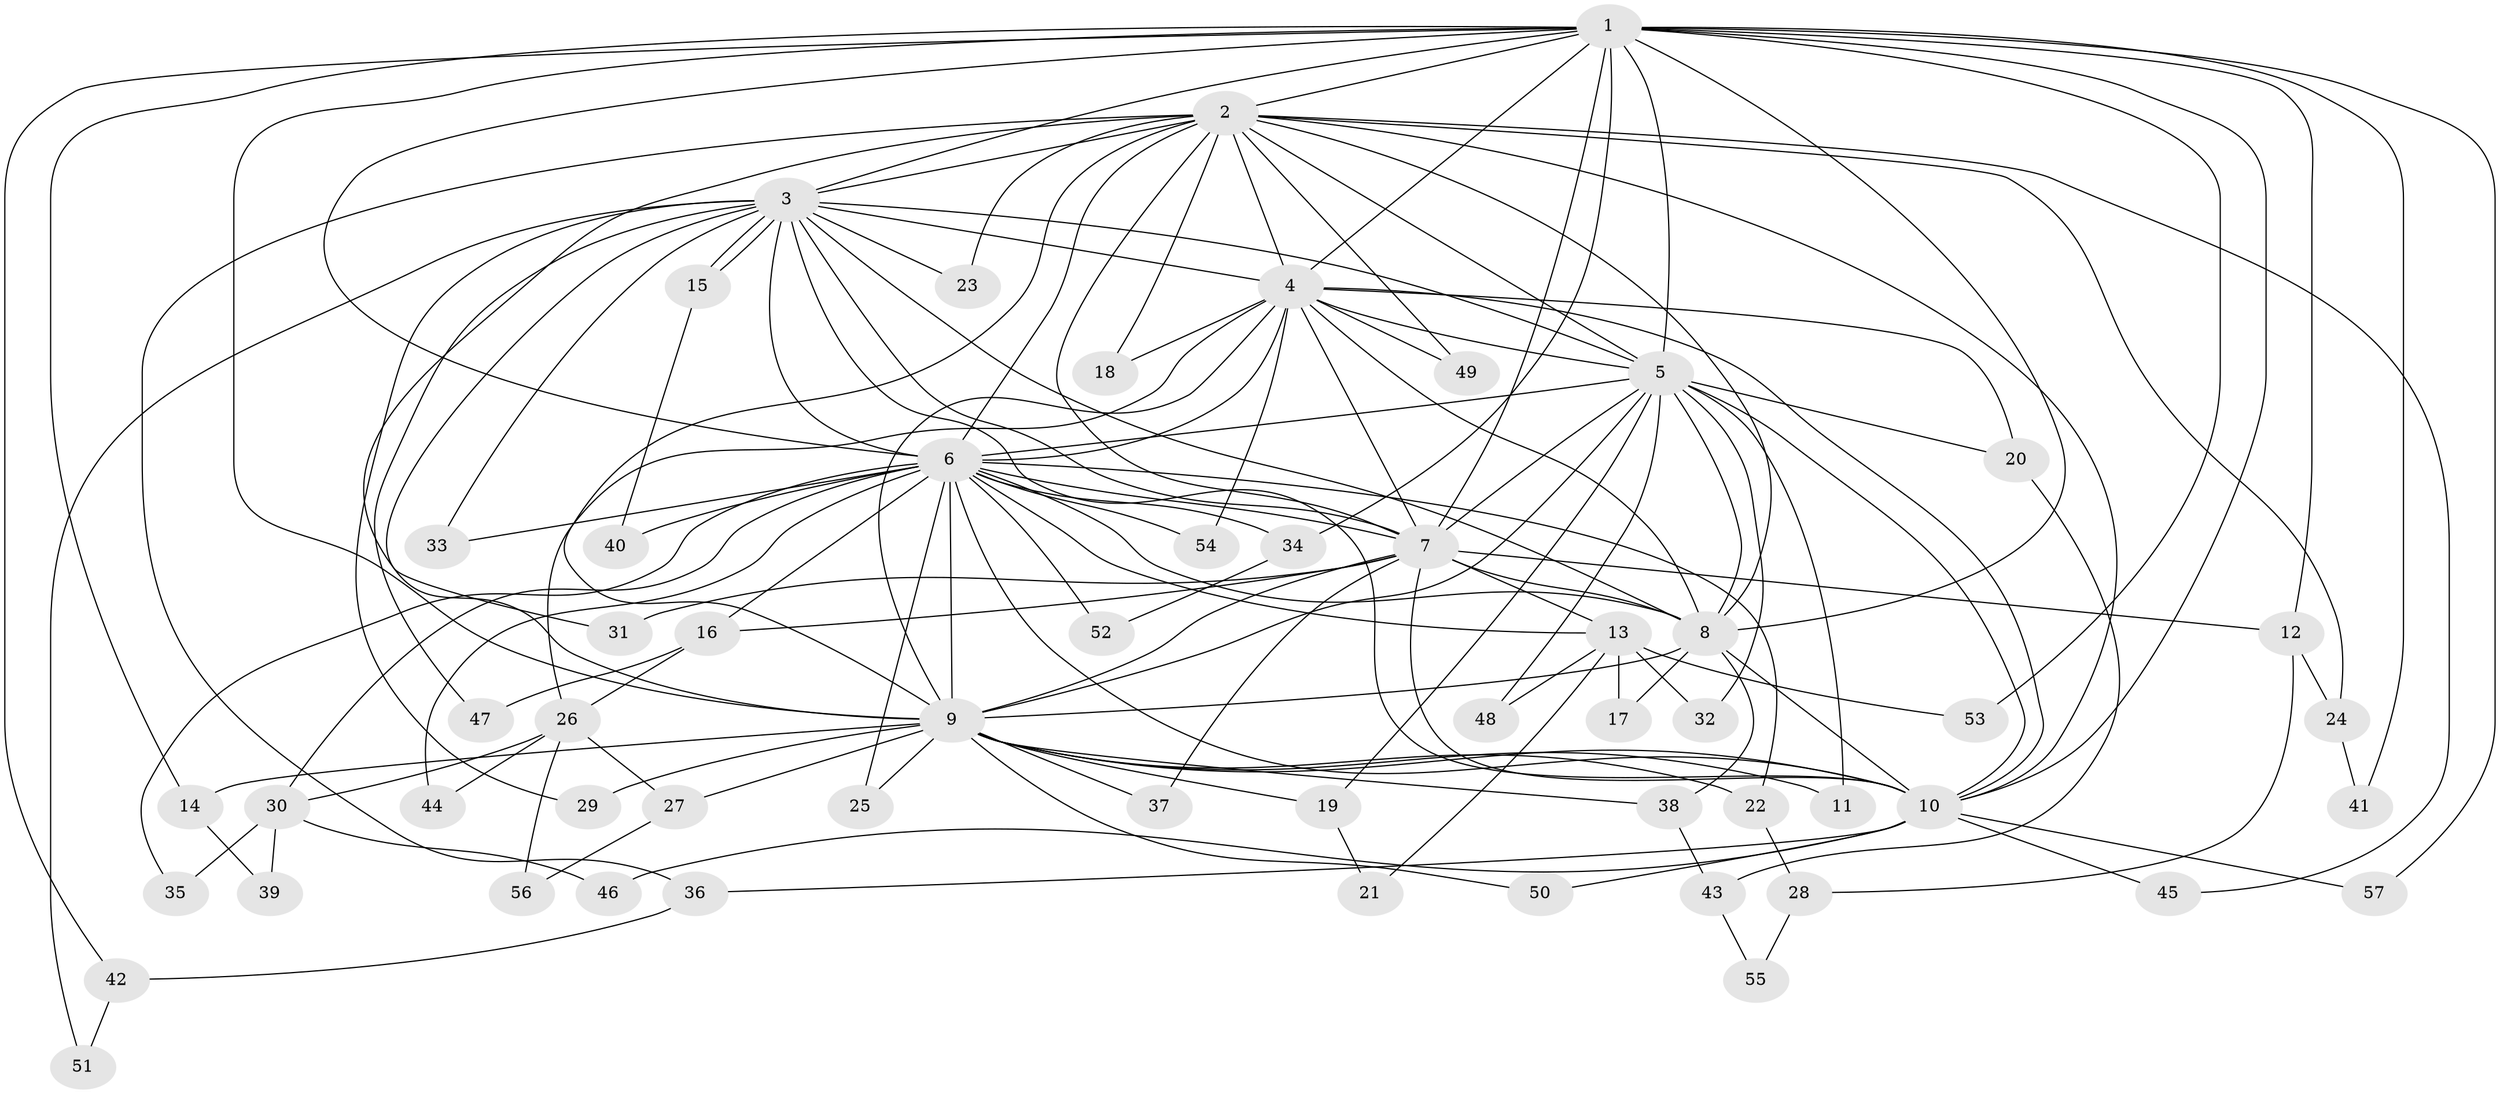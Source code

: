 // coarse degree distribution, {9: 0.16666666666666666, 5: 0.16666666666666666, 12: 0.16666666666666666, 2: 0.2222222222222222, 3: 0.1111111111111111, 6: 0.05555555555555555, 8: 0.05555555555555555, 4: 0.05555555555555555}
// Generated by graph-tools (version 1.1) at 2025/36/03/04/25 23:36:33]
// undirected, 57 vertices, 139 edges
graph export_dot {
  node [color=gray90,style=filled];
  1;
  2;
  3;
  4;
  5;
  6;
  7;
  8;
  9;
  10;
  11;
  12;
  13;
  14;
  15;
  16;
  17;
  18;
  19;
  20;
  21;
  22;
  23;
  24;
  25;
  26;
  27;
  28;
  29;
  30;
  31;
  32;
  33;
  34;
  35;
  36;
  37;
  38;
  39;
  40;
  41;
  42;
  43;
  44;
  45;
  46;
  47;
  48;
  49;
  50;
  51;
  52;
  53;
  54;
  55;
  56;
  57;
  1 -- 2;
  1 -- 3;
  1 -- 4;
  1 -- 5;
  1 -- 6;
  1 -- 7;
  1 -- 8;
  1 -- 9;
  1 -- 10;
  1 -- 12;
  1 -- 14;
  1 -- 34;
  1 -- 41;
  1 -- 42;
  1 -- 53;
  1 -- 57;
  2 -- 3;
  2 -- 4;
  2 -- 5;
  2 -- 6;
  2 -- 7;
  2 -- 8;
  2 -- 9;
  2 -- 10;
  2 -- 18;
  2 -- 23;
  2 -- 24;
  2 -- 31;
  2 -- 36;
  2 -- 45;
  2 -- 49;
  3 -- 4;
  3 -- 5;
  3 -- 6;
  3 -- 7;
  3 -- 8;
  3 -- 9;
  3 -- 10;
  3 -- 15;
  3 -- 15;
  3 -- 23;
  3 -- 29;
  3 -- 33;
  3 -- 47;
  3 -- 51;
  4 -- 5;
  4 -- 6;
  4 -- 7;
  4 -- 8;
  4 -- 9;
  4 -- 10;
  4 -- 18;
  4 -- 20;
  4 -- 26;
  4 -- 49;
  4 -- 54;
  5 -- 6;
  5 -- 7;
  5 -- 8;
  5 -- 9;
  5 -- 10;
  5 -- 11;
  5 -- 19;
  5 -- 20;
  5 -- 32;
  5 -- 48;
  6 -- 7;
  6 -- 8;
  6 -- 9;
  6 -- 10;
  6 -- 13;
  6 -- 16;
  6 -- 22;
  6 -- 25;
  6 -- 30;
  6 -- 33;
  6 -- 34;
  6 -- 35;
  6 -- 40;
  6 -- 44;
  6 -- 52;
  6 -- 54;
  7 -- 8;
  7 -- 9;
  7 -- 10;
  7 -- 12;
  7 -- 13;
  7 -- 16;
  7 -- 31;
  7 -- 37;
  8 -- 9;
  8 -- 10;
  8 -- 17;
  8 -- 38;
  9 -- 10;
  9 -- 11;
  9 -- 14;
  9 -- 19;
  9 -- 22;
  9 -- 25;
  9 -- 27;
  9 -- 29;
  9 -- 37;
  9 -- 38;
  9 -- 50;
  10 -- 36;
  10 -- 45;
  10 -- 46;
  10 -- 50;
  10 -- 57;
  12 -- 24;
  12 -- 28;
  13 -- 17;
  13 -- 21;
  13 -- 32;
  13 -- 48;
  13 -- 53;
  14 -- 39;
  15 -- 40;
  16 -- 26;
  16 -- 47;
  19 -- 21;
  20 -- 43;
  22 -- 28;
  24 -- 41;
  26 -- 27;
  26 -- 30;
  26 -- 44;
  26 -- 56;
  27 -- 56;
  28 -- 55;
  30 -- 35;
  30 -- 39;
  30 -- 46;
  34 -- 52;
  36 -- 42;
  38 -- 43;
  42 -- 51;
  43 -- 55;
}
